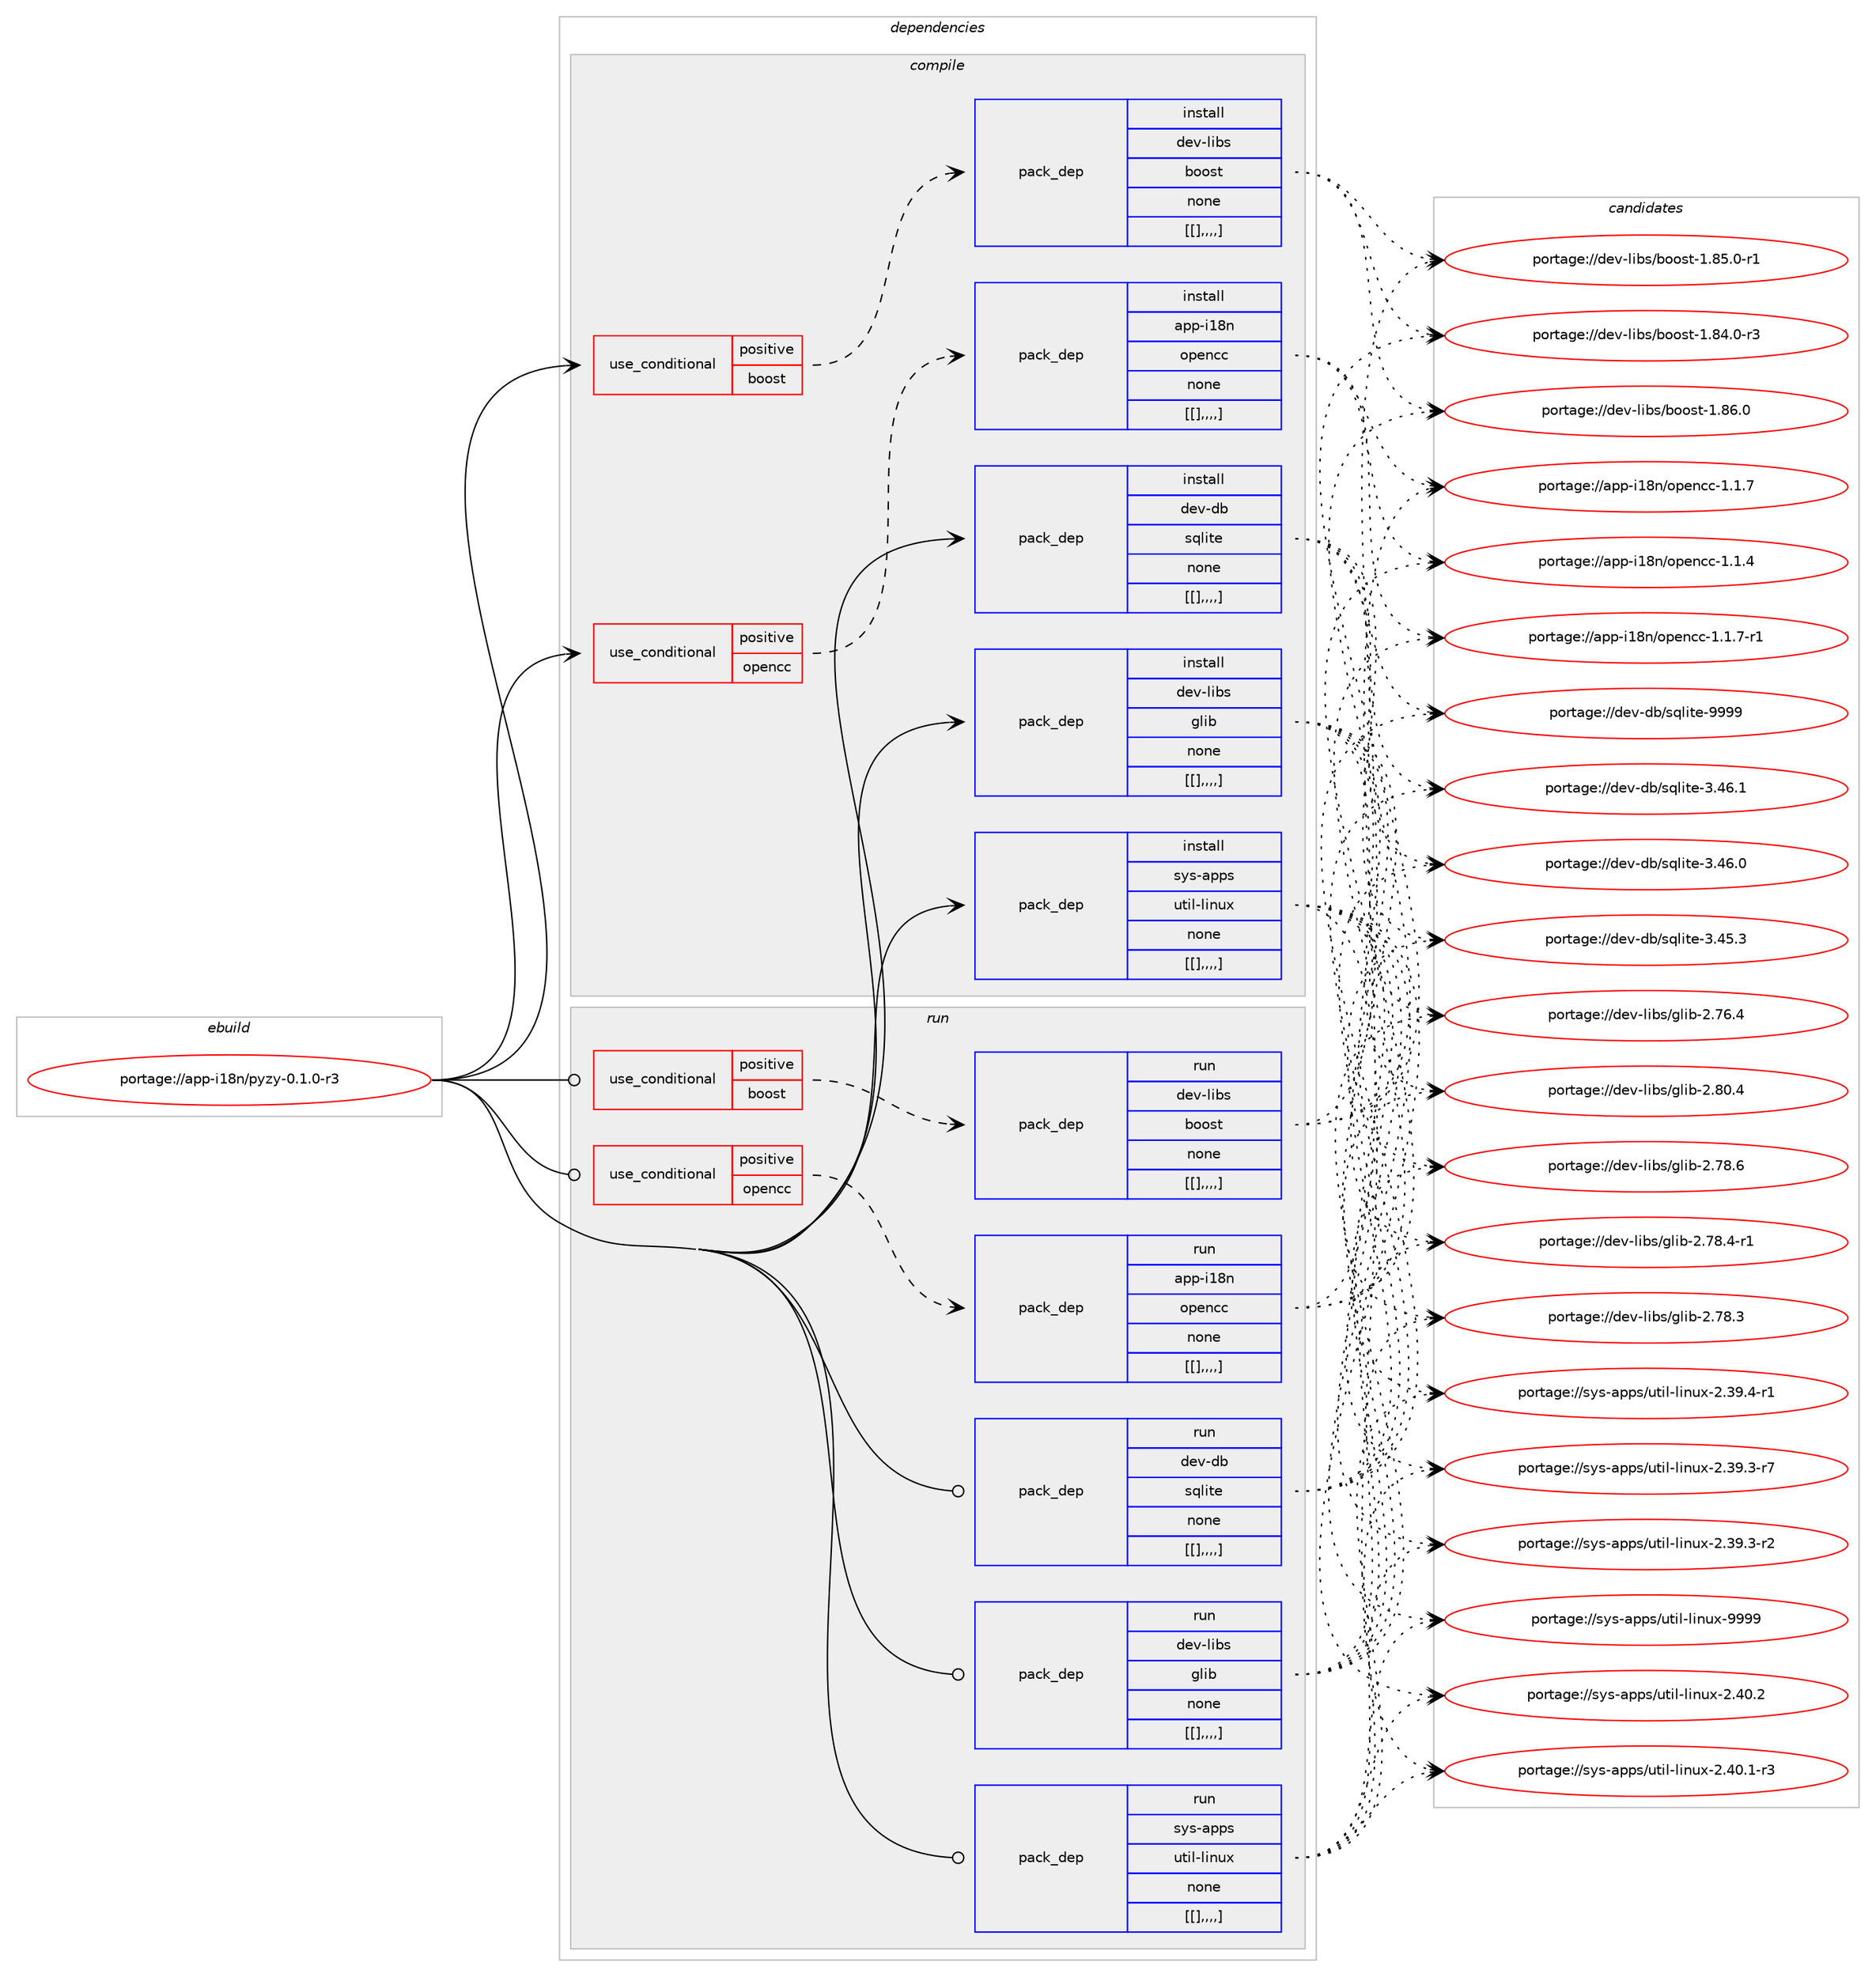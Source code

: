 digraph prolog {

# *************
# Graph options
# *************

newrank=true;
concentrate=true;
compound=true;
graph [rankdir=LR,fontname=Helvetica,fontsize=10,ranksep=1.5];#, ranksep=2.5, nodesep=0.2];
edge  [arrowhead=vee];
node  [fontname=Helvetica,fontsize=10];

# **********
# The ebuild
# **********

subgraph cluster_leftcol {
color=gray;
label=<<i>ebuild</i>>;
id [label="portage://app-i18n/pyzy-0.1.0-r3", color=red, width=4, href="../app-i18n/pyzy-0.1.0-r3.svg"];
}

# ****************
# The dependencies
# ****************

subgraph cluster_midcol {
color=gray;
label=<<i>dependencies</i>>;
subgraph cluster_compile {
fillcolor="#eeeeee";
style=filled;
label=<<i>compile</i>>;
subgraph cond11615 {
dependency39184 [label=<<TABLE BORDER="0" CELLBORDER="1" CELLSPACING="0" CELLPADDING="4"><TR><TD ROWSPAN="3" CELLPADDING="10">use_conditional</TD></TR><TR><TD>positive</TD></TR><TR><TD>boost</TD></TR></TABLE>>, shape=none, color=red];
subgraph pack27195 {
dependency39185 [label=<<TABLE BORDER="0" CELLBORDER="1" CELLSPACING="0" CELLPADDING="4" WIDTH="220"><TR><TD ROWSPAN="6" CELLPADDING="30">pack_dep</TD></TR><TR><TD WIDTH="110">install</TD></TR><TR><TD>dev-libs</TD></TR><TR><TD>boost</TD></TR><TR><TD>none</TD></TR><TR><TD>[[],,,,]</TD></TR></TABLE>>, shape=none, color=blue];
}
dependency39184:e -> dependency39185:w [weight=20,style="dashed",arrowhead="vee"];
}
id:e -> dependency39184:w [weight=20,style="solid",arrowhead="vee"];
subgraph cond11616 {
dependency39186 [label=<<TABLE BORDER="0" CELLBORDER="1" CELLSPACING="0" CELLPADDING="4"><TR><TD ROWSPAN="3" CELLPADDING="10">use_conditional</TD></TR><TR><TD>positive</TD></TR><TR><TD>opencc</TD></TR></TABLE>>, shape=none, color=red];
subgraph pack27196 {
dependency39187 [label=<<TABLE BORDER="0" CELLBORDER="1" CELLSPACING="0" CELLPADDING="4" WIDTH="220"><TR><TD ROWSPAN="6" CELLPADDING="30">pack_dep</TD></TR><TR><TD WIDTH="110">install</TD></TR><TR><TD>app-i18n</TD></TR><TR><TD>opencc</TD></TR><TR><TD>none</TD></TR><TR><TD>[[],,,,]</TD></TR></TABLE>>, shape=none, color=blue];
}
dependency39186:e -> dependency39187:w [weight=20,style="dashed",arrowhead="vee"];
}
id:e -> dependency39186:w [weight=20,style="solid",arrowhead="vee"];
subgraph pack27197 {
dependency39188 [label=<<TABLE BORDER="0" CELLBORDER="1" CELLSPACING="0" CELLPADDING="4" WIDTH="220"><TR><TD ROWSPAN="6" CELLPADDING="30">pack_dep</TD></TR><TR><TD WIDTH="110">install</TD></TR><TR><TD>dev-db</TD></TR><TR><TD>sqlite</TD></TR><TR><TD>none</TD></TR><TR><TD>[[],,,,]</TD></TR></TABLE>>, shape=none, color=blue];
}
id:e -> dependency39188:w [weight=20,style="solid",arrowhead="vee"];
subgraph pack27198 {
dependency39189 [label=<<TABLE BORDER="0" CELLBORDER="1" CELLSPACING="0" CELLPADDING="4" WIDTH="220"><TR><TD ROWSPAN="6" CELLPADDING="30">pack_dep</TD></TR><TR><TD WIDTH="110">install</TD></TR><TR><TD>dev-libs</TD></TR><TR><TD>glib</TD></TR><TR><TD>none</TD></TR><TR><TD>[[],,,,]</TD></TR></TABLE>>, shape=none, color=blue];
}
id:e -> dependency39189:w [weight=20,style="solid",arrowhead="vee"];
subgraph pack27199 {
dependency39190 [label=<<TABLE BORDER="0" CELLBORDER="1" CELLSPACING="0" CELLPADDING="4" WIDTH="220"><TR><TD ROWSPAN="6" CELLPADDING="30">pack_dep</TD></TR><TR><TD WIDTH="110">install</TD></TR><TR><TD>sys-apps</TD></TR><TR><TD>util-linux</TD></TR><TR><TD>none</TD></TR><TR><TD>[[],,,,]</TD></TR></TABLE>>, shape=none, color=blue];
}
id:e -> dependency39190:w [weight=20,style="solid",arrowhead="vee"];
}
subgraph cluster_compileandrun {
fillcolor="#eeeeee";
style=filled;
label=<<i>compile and run</i>>;
}
subgraph cluster_run {
fillcolor="#eeeeee";
style=filled;
label=<<i>run</i>>;
subgraph cond11617 {
dependency39191 [label=<<TABLE BORDER="0" CELLBORDER="1" CELLSPACING="0" CELLPADDING="4"><TR><TD ROWSPAN="3" CELLPADDING="10">use_conditional</TD></TR><TR><TD>positive</TD></TR><TR><TD>boost</TD></TR></TABLE>>, shape=none, color=red];
subgraph pack27200 {
dependency39192 [label=<<TABLE BORDER="0" CELLBORDER="1" CELLSPACING="0" CELLPADDING="4" WIDTH="220"><TR><TD ROWSPAN="6" CELLPADDING="30">pack_dep</TD></TR><TR><TD WIDTH="110">run</TD></TR><TR><TD>dev-libs</TD></TR><TR><TD>boost</TD></TR><TR><TD>none</TD></TR><TR><TD>[[],,,,]</TD></TR></TABLE>>, shape=none, color=blue];
}
dependency39191:e -> dependency39192:w [weight=20,style="dashed",arrowhead="vee"];
}
id:e -> dependency39191:w [weight=20,style="solid",arrowhead="odot"];
subgraph cond11618 {
dependency39193 [label=<<TABLE BORDER="0" CELLBORDER="1" CELLSPACING="0" CELLPADDING="4"><TR><TD ROWSPAN="3" CELLPADDING="10">use_conditional</TD></TR><TR><TD>positive</TD></TR><TR><TD>opencc</TD></TR></TABLE>>, shape=none, color=red];
subgraph pack27201 {
dependency39194 [label=<<TABLE BORDER="0" CELLBORDER="1" CELLSPACING="0" CELLPADDING="4" WIDTH="220"><TR><TD ROWSPAN="6" CELLPADDING="30">pack_dep</TD></TR><TR><TD WIDTH="110">run</TD></TR><TR><TD>app-i18n</TD></TR><TR><TD>opencc</TD></TR><TR><TD>none</TD></TR><TR><TD>[[],,,,]</TD></TR></TABLE>>, shape=none, color=blue];
}
dependency39193:e -> dependency39194:w [weight=20,style="dashed",arrowhead="vee"];
}
id:e -> dependency39193:w [weight=20,style="solid",arrowhead="odot"];
subgraph pack27202 {
dependency39195 [label=<<TABLE BORDER="0" CELLBORDER="1" CELLSPACING="0" CELLPADDING="4" WIDTH="220"><TR><TD ROWSPAN="6" CELLPADDING="30">pack_dep</TD></TR><TR><TD WIDTH="110">run</TD></TR><TR><TD>dev-db</TD></TR><TR><TD>sqlite</TD></TR><TR><TD>none</TD></TR><TR><TD>[[],,,,]</TD></TR></TABLE>>, shape=none, color=blue];
}
id:e -> dependency39195:w [weight=20,style="solid",arrowhead="odot"];
subgraph pack27203 {
dependency39196 [label=<<TABLE BORDER="0" CELLBORDER="1" CELLSPACING="0" CELLPADDING="4" WIDTH="220"><TR><TD ROWSPAN="6" CELLPADDING="30">pack_dep</TD></TR><TR><TD WIDTH="110">run</TD></TR><TR><TD>dev-libs</TD></TR><TR><TD>glib</TD></TR><TR><TD>none</TD></TR><TR><TD>[[],,,,]</TD></TR></TABLE>>, shape=none, color=blue];
}
id:e -> dependency39196:w [weight=20,style="solid",arrowhead="odot"];
subgraph pack27204 {
dependency39197 [label=<<TABLE BORDER="0" CELLBORDER="1" CELLSPACING="0" CELLPADDING="4" WIDTH="220"><TR><TD ROWSPAN="6" CELLPADDING="30">pack_dep</TD></TR><TR><TD WIDTH="110">run</TD></TR><TR><TD>sys-apps</TD></TR><TR><TD>util-linux</TD></TR><TR><TD>none</TD></TR><TR><TD>[[],,,,]</TD></TR></TABLE>>, shape=none, color=blue];
}
id:e -> dependency39197:w [weight=20,style="solid",arrowhead="odot"];
}
}

# **************
# The candidates
# **************

subgraph cluster_choices {
rank=same;
color=gray;
label=<<i>candidates</i>>;

subgraph choice27195 {
color=black;
nodesep=1;
choice1001011184510810598115479811111111511645494656544648 [label="portage://dev-libs/boost-1.86.0", color=red, width=4,href="../dev-libs/boost-1.86.0.svg"];
choice10010111845108105981154798111111115116454946565346484511449 [label="portage://dev-libs/boost-1.85.0-r1", color=red, width=4,href="../dev-libs/boost-1.85.0-r1.svg"];
choice10010111845108105981154798111111115116454946565246484511451 [label="portage://dev-libs/boost-1.84.0-r3", color=red, width=4,href="../dev-libs/boost-1.84.0-r3.svg"];
dependency39185:e -> choice1001011184510810598115479811111111511645494656544648:w [style=dotted,weight="100"];
dependency39185:e -> choice10010111845108105981154798111111115116454946565346484511449:w [style=dotted,weight="100"];
dependency39185:e -> choice10010111845108105981154798111111115116454946565246484511451:w [style=dotted,weight="100"];
}
subgraph choice27196 {
color=black;
nodesep=1;
choice971121124510549561104711111210111099994549464946554511449 [label="portage://app-i18n/opencc-1.1.7-r1", color=red, width=4,href="../app-i18n/opencc-1.1.7-r1.svg"];
choice97112112451054956110471111121011109999454946494655 [label="portage://app-i18n/opencc-1.1.7", color=red, width=4,href="../app-i18n/opencc-1.1.7.svg"];
choice97112112451054956110471111121011109999454946494652 [label="portage://app-i18n/opencc-1.1.4", color=red, width=4,href="../app-i18n/opencc-1.1.4.svg"];
dependency39187:e -> choice971121124510549561104711111210111099994549464946554511449:w [style=dotted,weight="100"];
dependency39187:e -> choice97112112451054956110471111121011109999454946494655:w [style=dotted,weight="100"];
dependency39187:e -> choice97112112451054956110471111121011109999454946494652:w [style=dotted,weight="100"];
}
subgraph choice27197 {
color=black;
nodesep=1;
choice1001011184510098471151131081051161014557575757 [label="portage://dev-db/sqlite-9999", color=red, width=4,href="../dev-db/sqlite-9999.svg"];
choice10010111845100984711511310810511610145514652544649 [label="portage://dev-db/sqlite-3.46.1", color=red, width=4,href="../dev-db/sqlite-3.46.1.svg"];
choice10010111845100984711511310810511610145514652544648 [label="portage://dev-db/sqlite-3.46.0", color=red, width=4,href="../dev-db/sqlite-3.46.0.svg"];
choice10010111845100984711511310810511610145514652534651 [label="portage://dev-db/sqlite-3.45.3", color=red, width=4,href="../dev-db/sqlite-3.45.3.svg"];
dependency39188:e -> choice1001011184510098471151131081051161014557575757:w [style=dotted,weight="100"];
dependency39188:e -> choice10010111845100984711511310810511610145514652544649:w [style=dotted,weight="100"];
dependency39188:e -> choice10010111845100984711511310810511610145514652544648:w [style=dotted,weight="100"];
dependency39188:e -> choice10010111845100984711511310810511610145514652534651:w [style=dotted,weight="100"];
}
subgraph choice27198 {
color=black;
nodesep=1;
choice1001011184510810598115471031081059845504656484652 [label="portage://dev-libs/glib-2.80.4", color=red, width=4,href="../dev-libs/glib-2.80.4.svg"];
choice1001011184510810598115471031081059845504655564654 [label="portage://dev-libs/glib-2.78.6", color=red, width=4,href="../dev-libs/glib-2.78.6.svg"];
choice10010111845108105981154710310810598455046555646524511449 [label="portage://dev-libs/glib-2.78.4-r1", color=red, width=4,href="../dev-libs/glib-2.78.4-r1.svg"];
choice1001011184510810598115471031081059845504655564651 [label="portage://dev-libs/glib-2.78.3", color=red, width=4,href="../dev-libs/glib-2.78.3.svg"];
choice1001011184510810598115471031081059845504655544652 [label="portage://dev-libs/glib-2.76.4", color=red, width=4,href="../dev-libs/glib-2.76.4.svg"];
dependency39189:e -> choice1001011184510810598115471031081059845504656484652:w [style=dotted,weight="100"];
dependency39189:e -> choice1001011184510810598115471031081059845504655564654:w [style=dotted,weight="100"];
dependency39189:e -> choice10010111845108105981154710310810598455046555646524511449:w [style=dotted,weight="100"];
dependency39189:e -> choice1001011184510810598115471031081059845504655564651:w [style=dotted,weight="100"];
dependency39189:e -> choice1001011184510810598115471031081059845504655544652:w [style=dotted,weight="100"];
}
subgraph choice27199 {
color=black;
nodesep=1;
choice115121115459711211211547117116105108451081051101171204557575757 [label="portage://sys-apps/util-linux-9999", color=red, width=4,href="../sys-apps/util-linux-9999.svg"];
choice1151211154597112112115471171161051084510810511011712045504652484650 [label="portage://sys-apps/util-linux-2.40.2", color=red, width=4,href="../sys-apps/util-linux-2.40.2.svg"];
choice11512111545971121121154711711610510845108105110117120455046524846494511451 [label="portage://sys-apps/util-linux-2.40.1-r3", color=red, width=4,href="../sys-apps/util-linux-2.40.1-r3.svg"];
choice11512111545971121121154711711610510845108105110117120455046515746524511449 [label="portage://sys-apps/util-linux-2.39.4-r1", color=red, width=4,href="../sys-apps/util-linux-2.39.4-r1.svg"];
choice11512111545971121121154711711610510845108105110117120455046515746514511455 [label="portage://sys-apps/util-linux-2.39.3-r7", color=red, width=4,href="../sys-apps/util-linux-2.39.3-r7.svg"];
choice11512111545971121121154711711610510845108105110117120455046515746514511450 [label="portage://sys-apps/util-linux-2.39.3-r2", color=red, width=4,href="../sys-apps/util-linux-2.39.3-r2.svg"];
dependency39190:e -> choice115121115459711211211547117116105108451081051101171204557575757:w [style=dotted,weight="100"];
dependency39190:e -> choice1151211154597112112115471171161051084510810511011712045504652484650:w [style=dotted,weight="100"];
dependency39190:e -> choice11512111545971121121154711711610510845108105110117120455046524846494511451:w [style=dotted,weight="100"];
dependency39190:e -> choice11512111545971121121154711711610510845108105110117120455046515746524511449:w [style=dotted,weight="100"];
dependency39190:e -> choice11512111545971121121154711711610510845108105110117120455046515746514511455:w [style=dotted,weight="100"];
dependency39190:e -> choice11512111545971121121154711711610510845108105110117120455046515746514511450:w [style=dotted,weight="100"];
}
subgraph choice27200 {
color=black;
nodesep=1;
choice1001011184510810598115479811111111511645494656544648 [label="portage://dev-libs/boost-1.86.0", color=red, width=4,href="../dev-libs/boost-1.86.0.svg"];
choice10010111845108105981154798111111115116454946565346484511449 [label="portage://dev-libs/boost-1.85.0-r1", color=red, width=4,href="../dev-libs/boost-1.85.0-r1.svg"];
choice10010111845108105981154798111111115116454946565246484511451 [label="portage://dev-libs/boost-1.84.0-r3", color=red, width=4,href="../dev-libs/boost-1.84.0-r3.svg"];
dependency39192:e -> choice1001011184510810598115479811111111511645494656544648:w [style=dotted,weight="100"];
dependency39192:e -> choice10010111845108105981154798111111115116454946565346484511449:w [style=dotted,weight="100"];
dependency39192:e -> choice10010111845108105981154798111111115116454946565246484511451:w [style=dotted,weight="100"];
}
subgraph choice27201 {
color=black;
nodesep=1;
choice971121124510549561104711111210111099994549464946554511449 [label="portage://app-i18n/opencc-1.1.7-r1", color=red, width=4,href="../app-i18n/opencc-1.1.7-r1.svg"];
choice97112112451054956110471111121011109999454946494655 [label="portage://app-i18n/opencc-1.1.7", color=red, width=4,href="../app-i18n/opencc-1.1.7.svg"];
choice97112112451054956110471111121011109999454946494652 [label="portage://app-i18n/opencc-1.1.4", color=red, width=4,href="../app-i18n/opencc-1.1.4.svg"];
dependency39194:e -> choice971121124510549561104711111210111099994549464946554511449:w [style=dotted,weight="100"];
dependency39194:e -> choice97112112451054956110471111121011109999454946494655:w [style=dotted,weight="100"];
dependency39194:e -> choice97112112451054956110471111121011109999454946494652:w [style=dotted,weight="100"];
}
subgraph choice27202 {
color=black;
nodesep=1;
choice1001011184510098471151131081051161014557575757 [label="portage://dev-db/sqlite-9999", color=red, width=4,href="../dev-db/sqlite-9999.svg"];
choice10010111845100984711511310810511610145514652544649 [label="portage://dev-db/sqlite-3.46.1", color=red, width=4,href="../dev-db/sqlite-3.46.1.svg"];
choice10010111845100984711511310810511610145514652544648 [label="portage://dev-db/sqlite-3.46.0", color=red, width=4,href="../dev-db/sqlite-3.46.0.svg"];
choice10010111845100984711511310810511610145514652534651 [label="portage://dev-db/sqlite-3.45.3", color=red, width=4,href="../dev-db/sqlite-3.45.3.svg"];
dependency39195:e -> choice1001011184510098471151131081051161014557575757:w [style=dotted,weight="100"];
dependency39195:e -> choice10010111845100984711511310810511610145514652544649:w [style=dotted,weight="100"];
dependency39195:e -> choice10010111845100984711511310810511610145514652544648:w [style=dotted,weight="100"];
dependency39195:e -> choice10010111845100984711511310810511610145514652534651:w [style=dotted,weight="100"];
}
subgraph choice27203 {
color=black;
nodesep=1;
choice1001011184510810598115471031081059845504656484652 [label="portage://dev-libs/glib-2.80.4", color=red, width=4,href="../dev-libs/glib-2.80.4.svg"];
choice1001011184510810598115471031081059845504655564654 [label="portage://dev-libs/glib-2.78.6", color=red, width=4,href="../dev-libs/glib-2.78.6.svg"];
choice10010111845108105981154710310810598455046555646524511449 [label="portage://dev-libs/glib-2.78.4-r1", color=red, width=4,href="../dev-libs/glib-2.78.4-r1.svg"];
choice1001011184510810598115471031081059845504655564651 [label="portage://dev-libs/glib-2.78.3", color=red, width=4,href="../dev-libs/glib-2.78.3.svg"];
choice1001011184510810598115471031081059845504655544652 [label="portage://dev-libs/glib-2.76.4", color=red, width=4,href="../dev-libs/glib-2.76.4.svg"];
dependency39196:e -> choice1001011184510810598115471031081059845504656484652:w [style=dotted,weight="100"];
dependency39196:e -> choice1001011184510810598115471031081059845504655564654:w [style=dotted,weight="100"];
dependency39196:e -> choice10010111845108105981154710310810598455046555646524511449:w [style=dotted,weight="100"];
dependency39196:e -> choice1001011184510810598115471031081059845504655564651:w [style=dotted,weight="100"];
dependency39196:e -> choice1001011184510810598115471031081059845504655544652:w [style=dotted,weight="100"];
}
subgraph choice27204 {
color=black;
nodesep=1;
choice115121115459711211211547117116105108451081051101171204557575757 [label="portage://sys-apps/util-linux-9999", color=red, width=4,href="../sys-apps/util-linux-9999.svg"];
choice1151211154597112112115471171161051084510810511011712045504652484650 [label="portage://sys-apps/util-linux-2.40.2", color=red, width=4,href="../sys-apps/util-linux-2.40.2.svg"];
choice11512111545971121121154711711610510845108105110117120455046524846494511451 [label="portage://sys-apps/util-linux-2.40.1-r3", color=red, width=4,href="../sys-apps/util-linux-2.40.1-r3.svg"];
choice11512111545971121121154711711610510845108105110117120455046515746524511449 [label="portage://sys-apps/util-linux-2.39.4-r1", color=red, width=4,href="../sys-apps/util-linux-2.39.4-r1.svg"];
choice11512111545971121121154711711610510845108105110117120455046515746514511455 [label="portage://sys-apps/util-linux-2.39.3-r7", color=red, width=4,href="../sys-apps/util-linux-2.39.3-r7.svg"];
choice11512111545971121121154711711610510845108105110117120455046515746514511450 [label="portage://sys-apps/util-linux-2.39.3-r2", color=red, width=4,href="../sys-apps/util-linux-2.39.3-r2.svg"];
dependency39197:e -> choice115121115459711211211547117116105108451081051101171204557575757:w [style=dotted,weight="100"];
dependency39197:e -> choice1151211154597112112115471171161051084510810511011712045504652484650:w [style=dotted,weight="100"];
dependency39197:e -> choice11512111545971121121154711711610510845108105110117120455046524846494511451:w [style=dotted,weight="100"];
dependency39197:e -> choice11512111545971121121154711711610510845108105110117120455046515746524511449:w [style=dotted,weight="100"];
dependency39197:e -> choice11512111545971121121154711711610510845108105110117120455046515746514511455:w [style=dotted,weight="100"];
dependency39197:e -> choice11512111545971121121154711711610510845108105110117120455046515746514511450:w [style=dotted,weight="100"];
}
}

}
